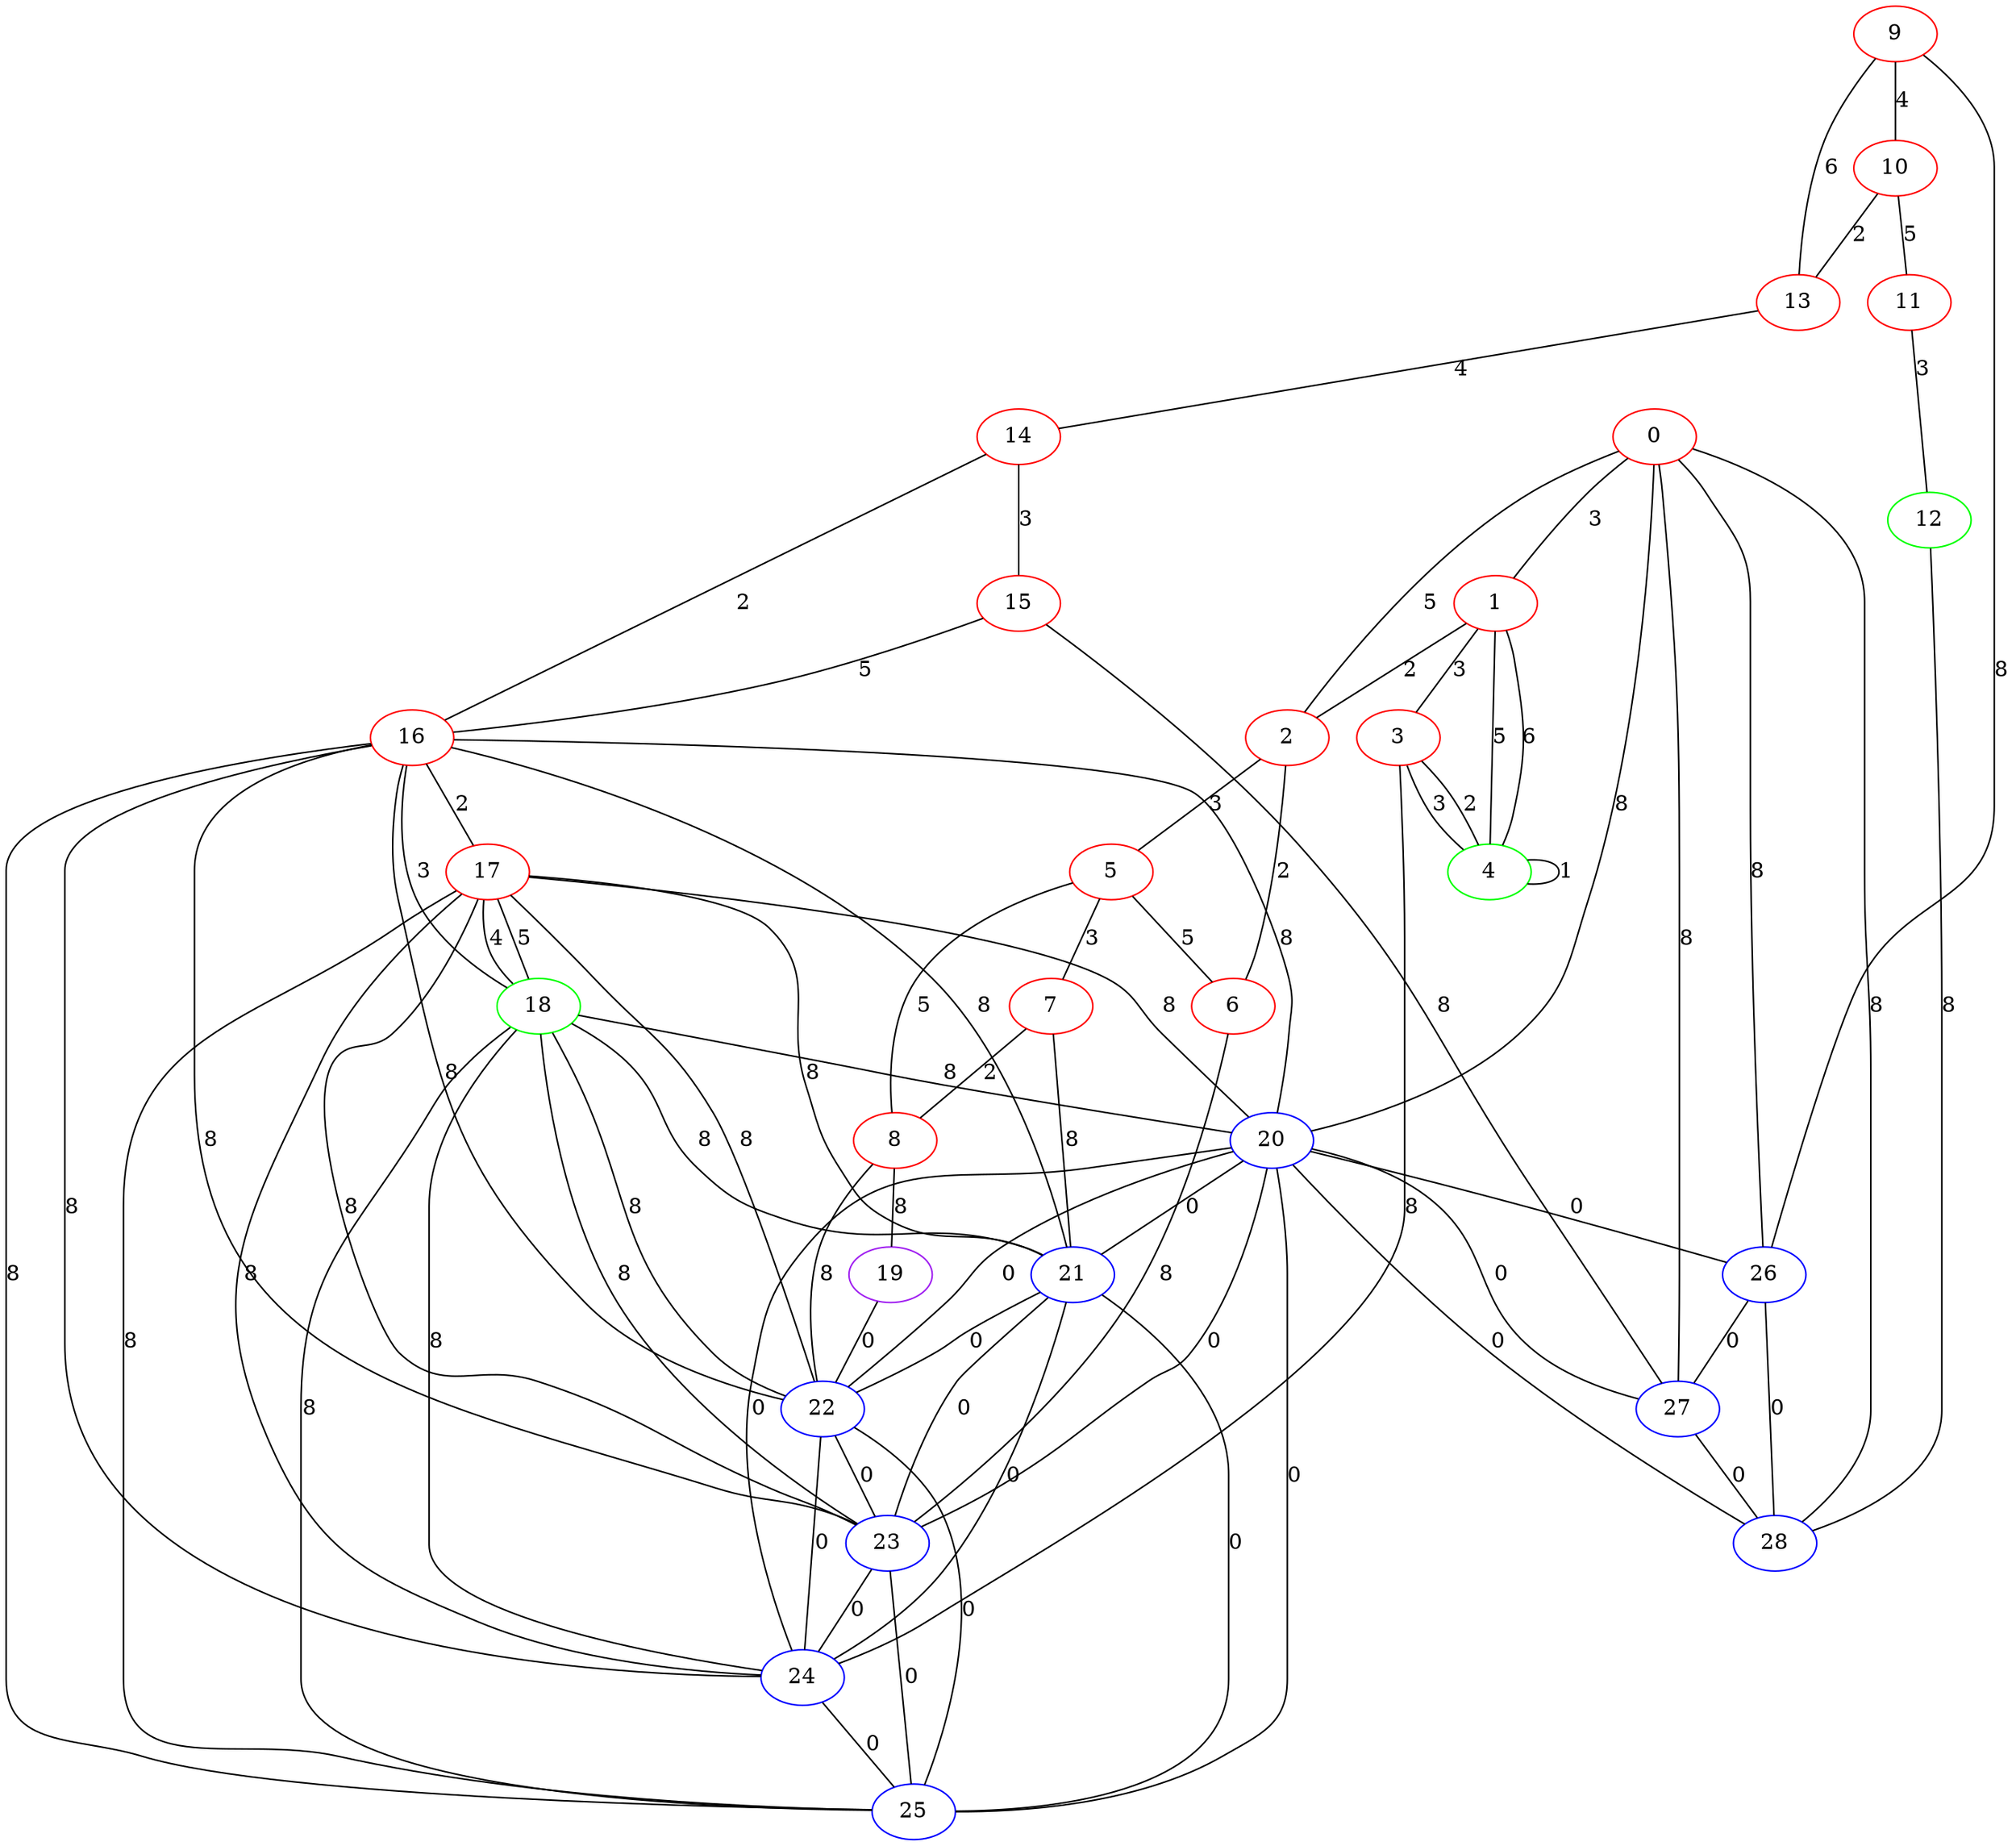 graph "" {
0 [color=red, weight=1];
1 [color=red, weight=1];
2 [color=red, weight=1];
3 [color=red, weight=1];
4 [color=green, weight=2];
5 [color=red, weight=1];
6 [color=red, weight=1];
7 [color=red, weight=1];
8 [color=red, weight=1];
9 [color=red, weight=1];
10 [color=red, weight=1];
11 [color=red, weight=1];
12 [color=green, weight=2];
13 [color=red, weight=1];
14 [color=red, weight=1];
15 [color=red, weight=1];
16 [color=red, weight=1];
17 [color=red, weight=1];
18 [color=green, weight=2];
19 [color=purple, weight=4];
20 [color=blue, weight=3];
21 [color=blue, weight=3];
22 [color=blue, weight=3];
23 [color=blue, weight=3];
24 [color=blue, weight=3];
25 [color=blue, weight=3];
26 [color=blue, weight=3];
27 [color=blue, weight=3];
28 [color=blue, weight=3];
0 -- 1  [key=0, label=3];
0 -- 2  [key=0, label=5];
0 -- 20  [key=0, label=8];
0 -- 26  [key=0, label=8];
0 -- 27  [key=0, label=8];
0 -- 28  [key=0, label=8];
1 -- 2  [key=0, label=2];
1 -- 3  [key=0, label=3];
1 -- 4  [key=0, label=5];
1 -- 4  [key=1, label=6];
2 -- 5  [key=0, label=3];
2 -- 6  [key=0, label=2];
3 -- 24  [key=0, label=8];
3 -- 4  [key=0, label=2];
3 -- 4  [key=1, label=3];
4 -- 4  [key=0, label=1];
5 -- 8  [key=0, label=5];
5 -- 6  [key=0, label=5];
5 -- 7  [key=0, label=3];
6 -- 23  [key=0, label=8];
7 -- 8  [key=0, label=2];
7 -- 21  [key=0, label=8];
8 -- 19  [key=0, label=8];
8 -- 22  [key=0, label=8];
9 -- 10  [key=0, label=4];
9 -- 26  [key=0, label=8];
9 -- 13  [key=0, label=6];
10 -- 11  [key=0, label=5];
10 -- 13  [key=0, label=2];
11 -- 12  [key=0, label=3];
12 -- 28  [key=0, label=8];
13 -- 14  [key=0, label=4];
14 -- 16  [key=0, label=2];
14 -- 15  [key=0, label=3];
15 -- 16  [key=0, label=5];
15 -- 27  [key=0, label=8];
16 -- 17  [key=0, label=2];
16 -- 18  [key=0, label=3];
16 -- 20  [key=0, label=8];
16 -- 21  [key=0, label=8];
16 -- 22  [key=0, label=8];
16 -- 23  [key=0, label=8];
16 -- 24  [key=0, label=8];
16 -- 25  [key=0, label=8];
17 -- 18  [key=0, label=5];
17 -- 18  [key=1, label=4];
17 -- 20  [key=0, label=8];
17 -- 21  [key=0, label=8];
17 -- 22  [key=0, label=8];
17 -- 23  [key=0, label=8];
17 -- 24  [key=0, label=8];
17 -- 25  [key=0, label=8];
18 -- 20  [key=0, label=8];
18 -- 21  [key=0, label=8];
18 -- 22  [key=0, label=8];
18 -- 23  [key=0, label=8];
18 -- 24  [key=0, label=8];
18 -- 25  [key=0, label=8];
19 -- 22  [key=0, label=0];
20 -- 21  [key=0, label=0];
20 -- 22  [key=0, label=0];
20 -- 23  [key=0, label=0];
20 -- 24  [key=0, label=0];
20 -- 25  [key=0, label=0];
20 -- 26  [key=0, label=0];
20 -- 27  [key=0, label=0];
20 -- 28  [key=0, label=0];
21 -- 22  [key=0, label=0];
21 -- 23  [key=0, label=0];
21 -- 24  [key=0, label=0];
21 -- 25  [key=0, label=0];
22 -- 23  [key=0, label=0];
22 -- 24  [key=0, label=0];
22 -- 25  [key=0, label=0];
23 -- 24  [key=0, label=0];
23 -- 25  [key=0, label=0];
24 -- 25  [key=0, label=0];
26 -- 28  [key=0, label=0];
26 -- 27  [key=0, label=0];
27 -- 28  [key=0, label=0];
}

